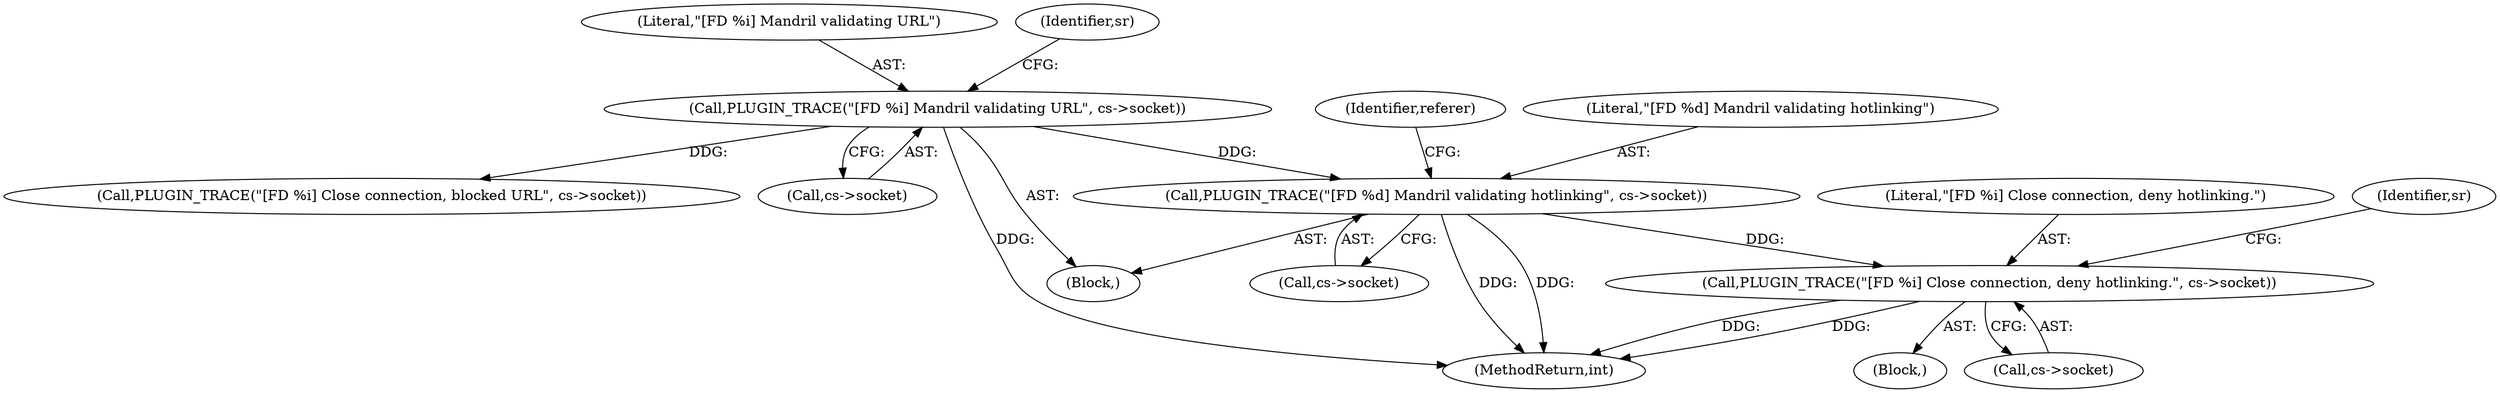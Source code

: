 digraph "0_monkey_15f72c1ee5e0afad20232bdf0fcecab8d62a5d89@pointer" {
"1000135" [label="(Call,PLUGIN_TRACE(\"[FD %d] Mandril validating hotlinking\", cs->socket))"];
"1000112" [label="(Call,PLUGIN_TRACE(\"[FD %i] Mandril validating URL\", cs->socket))"];
"1000162" [label="(Call,PLUGIN_TRACE(\"[FD %i] Close connection, deny hotlinking.\", cs->socket))"];
"1000162" [label="(Call,PLUGIN_TRACE(\"[FD %i] Close connection, deny hotlinking.\", cs->socket))"];
"1000174" [label="(MethodReturn,int)"];
"1000125" [label="(Call,PLUGIN_TRACE(\"[FD %i] Close connection, blocked URL\", cs->socket))"];
"1000137" [label="(Call,cs->socket)"];
"1000163" [label="(Literal,\"[FD %i] Close connection, deny hotlinking.\")"];
"1000114" [label="(Call,cs->socket)"];
"1000113" [label="(Literal,\"[FD %i] Mandril validating URL\")"];
"1000135" [label="(Call,PLUGIN_TRACE(\"[FD %d] Mandril validating hotlinking\", cs->socket))"];
"1000168" [label="(Identifier,sr)"];
"1000161" [label="(Block,)"];
"1000121" [label="(Identifier,sr)"];
"1000136" [label="(Literal,\"[FD %d] Mandril validating hotlinking\")"];
"1000141" [label="(Identifier,referer)"];
"1000112" [label="(Call,PLUGIN_TRACE(\"[FD %i] Mandril validating URL\", cs->socket))"];
"1000104" [label="(Block,)"];
"1000164" [label="(Call,cs->socket)"];
"1000135" -> "1000104"  [label="AST: "];
"1000135" -> "1000137"  [label="CFG: "];
"1000136" -> "1000135"  [label="AST: "];
"1000137" -> "1000135"  [label="AST: "];
"1000141" -> "1000135"  [label="CFG: "];
"1000135" -> "1000174"  [label="DDG: "];
"1000135" -> "1000174"  [label="DDG: "];
"1000112" -> "1000135"  [label="DDG: "];
"1000135" -> "1000162"  [label="DDG: "];
"1000112" -> "1000104"  [label="AST: "];
"1000112" -> "1000114"  [label="CFG: "];
"1000113" -> "1000112"  [label="AST: "];
"1000114" -> "1000112"  [label="AST: "];
"1000121" -> "1000112"  [label="CFG: "];
"1000112" -> "1000174"  [label="DDG: "];
"1000112" -> "1000125"  [label="DDG: "];
"1000162" -> "1000161"  [label="AST: "];
"1000162" -> "1000164"  [label="CFG: "];
"1000163" -> "1000162"  [label="AST: "];
"1000164" -> "1000162"  [label="AST: "];
"1000168" -> "1000162"  [label="CFG: "];
"1000162" -> "1000174"  [label="DDG: "];
"1000162" -> "1000174"  [label="DDG: "];
}
